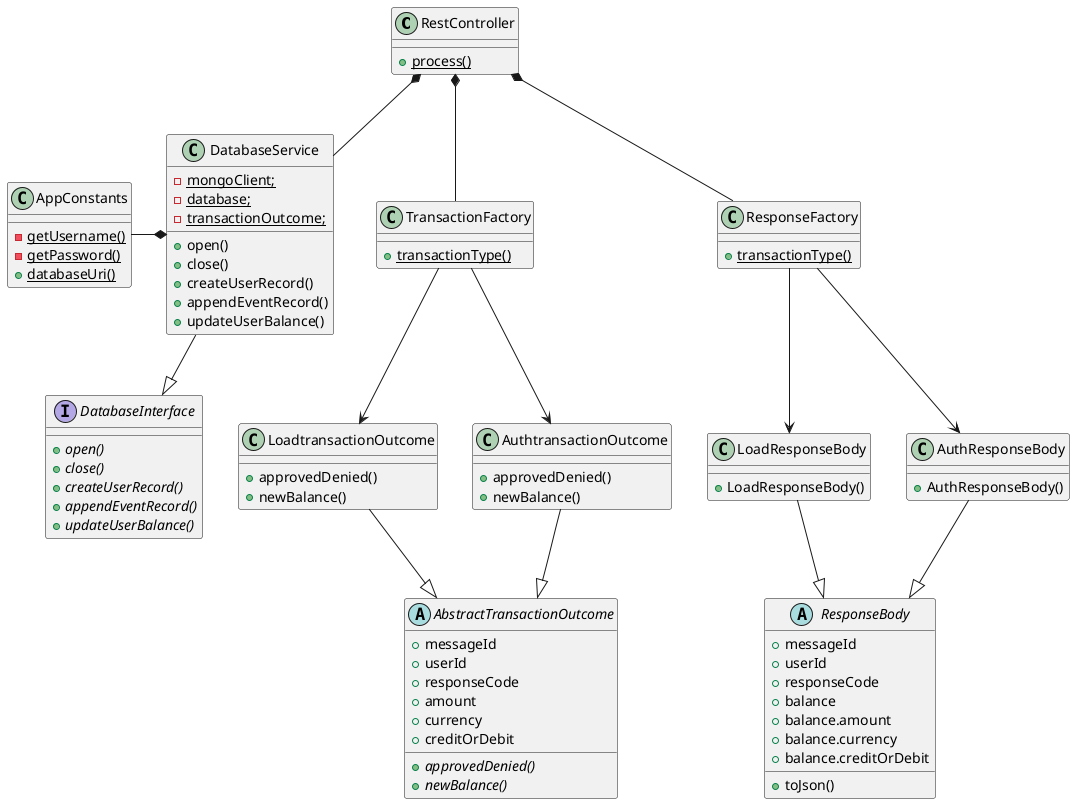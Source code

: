 @startuml BankLedgerAPI;
RestController *-- TransactionFactory
RestController *-- ResponseFactory
RestController *-- DatabaseService
DatabaseService *-left- AppConstants
TransactionFactory --> LoadtransactionOutcome
TransactionFactory --> AuthtransactionOutcome
LoadtransactionOutcome --|> AbstractTransactionOutcome
AuthtransactionOutcome --|> AbstractTransactionOutcome
ResponseFactory --> LoadResponseBody
ResponseFactory --> AuthResponseBody
LoadResponseBody --|> ResponseBody
AuthResponseBody --|> ResponseBody
DatabaseService --|> DatabaseInterface

class RestController {
+ {static} process()
}

class TransactionFactory {
+ {static} transactionType()
}

abstract class AbstractTransactionOutcome{
+ messageId
+ userId
+ responseCode
+ amount
+ currency
+ creditOrDebit
+ {abstract} approvedDenied()
+ {abstract} newBalance()
}

class LoadtransactionOutcome {
+ approvedDenied()
+ newBalance()
}

class AuthtransactionOutcome {
+ approvedDenied()
+ newBalance()
}

class ResponseFactory {
+ {static} transactionType()
}

abstract class ResponseBody {
+ messageId
+ userId
+ responseCode
+ balance
+ balance.amount
+ balance.currency
+ balance.creditOrDebit
+ toJson()
}

class LoadResponseBody {
    + LoadResponseBody()
}

class AuthResponseBody {
    + AuthResponseBody()
}

interface DatabaseInterface {
+ {abstract} open()
+ {abstract} close()
+ {abstract} createUserRecord()
+ {abstract} appendEventRecord()
+ {abstract} updateUserBalance()
}


class DatabaseService {
- {static} mongoClient;
- {static} database;
- {static} transactionOutcome;
+ open()
+ close()
+ createUserRecord()
+ appendEventRecord()
+ updateUserBalance()
}

class AppConstants {
    - {static} getUsername()
    - {static} getPassword()
    + {static} databaseUri()
}

@enduml